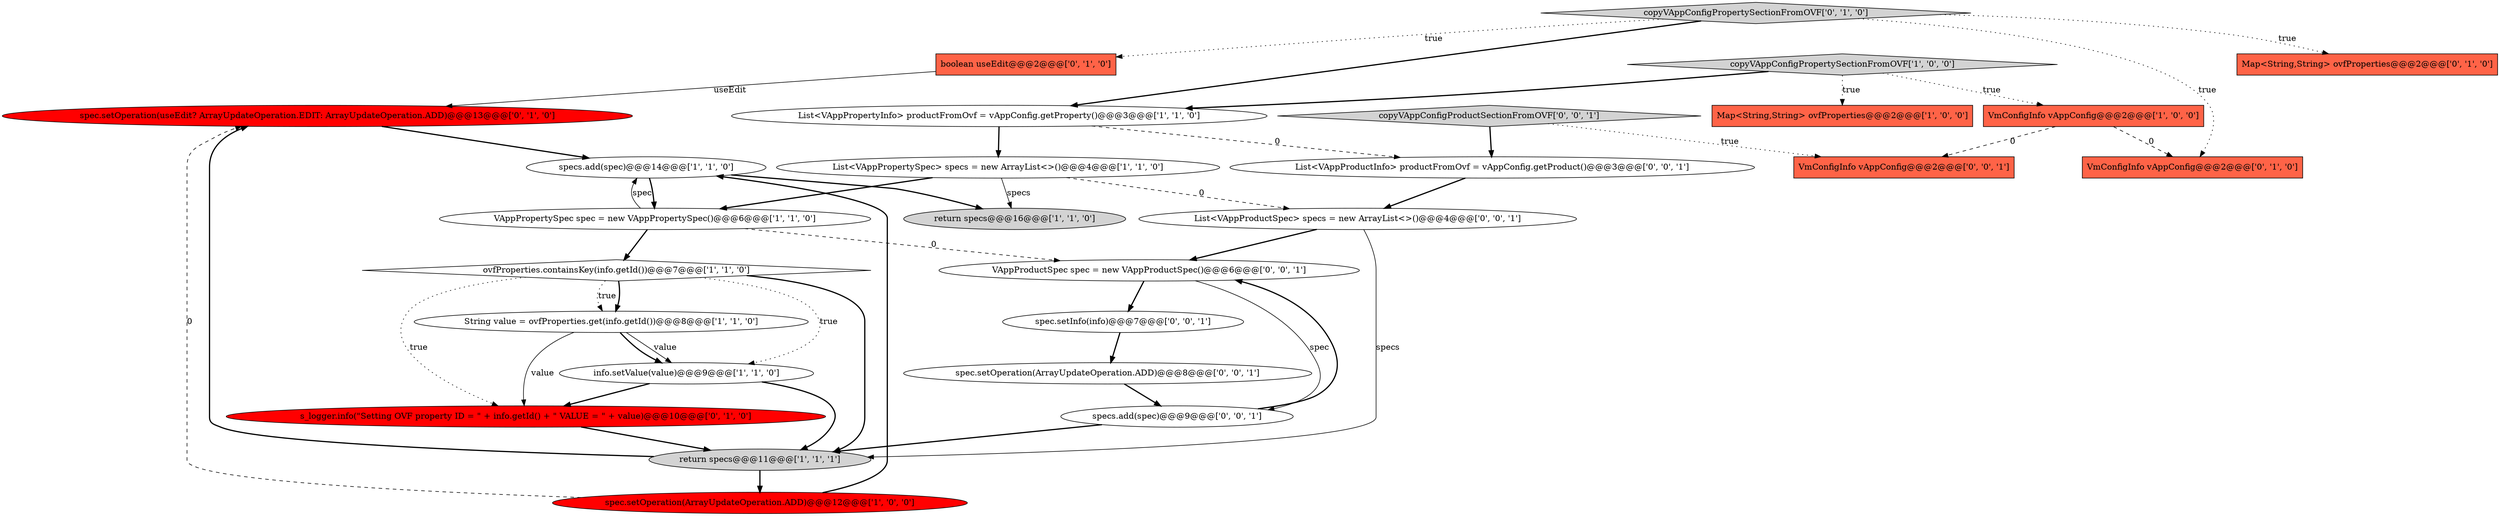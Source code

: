 digraph {
13 [style = filled, label = "boolean useEdit@@@2@@@['0', '1', '0']", fillcolor = tomato, shape = box image = "AAA0AAABBB2BBB"];
16 [style = filled, label = "VmConfigInfo vAppConfig@@@2@@@['0', '1', '0']", fillcolor = tomato, shape = box image = "AAA1AAABBB2BBB"];
17 [style = filled, label = "copyVAppConfigPropertySectionFromOVF['0', '1', '0']", fillcolor = lightgray, shape = diamond image = "AAA0AAABBB2BBB"];
5 [style = filled, label = "List<VAppPropertySpec> specs = new ArrayList<>()@@@4@@@['1', '1', '0']", fillcolor = white, shape = ellipse image = "AAA0AAABBB1BBB"];
11 [style = filled, label = "ovfProperties.containsKey(info.getId())@@@7@@@['1', '1', '0']", fillcolor = white, shape = diamond image = "AAA0AAABBB1BBB"];
20 [style = filled, label = "VAppProductSpec spec = new VAppProductSpec()@@@6@@@['0', '0', '1']", fillcolor = white, shape = ellipse image = "AAA0AAABBB3BBB"];
22 [style = filled, label = "specs.add(spec)@@@9@@@['0', '0', '1']", fillcolor = white, shape = ellipse image = "AAA0AAABBB3BBB"];
7 [style = filled, label = "specs.add(spec)@@@14@@@['1', '1', '0']", fillcolor = white, shape = ellipse image = "AAA0AAABBB1BBB"];
26 [style = filled, label = "copyVAppConfigProductSectionFromOVF['0', '0', '1']", fillcolor = lightgray, shape = diamond image = "AAA0AAABBB3BBB"];
10 [style = filled, label = "return specs@@@16@@@['1', '1', '0']", fillcolor = lightgray, shape = ellipse image = "AAA0AAABBB1BBB"];
18 [style = filled, label = "spec.setOperation(useEdit? ArrayUpdateOperation.EDIT: ArrayUpdateOperation.ADD)@@@13@@@['0', '1', '0']", fillcolor = red, shape = ellipse image = "AAA1AAABBB2BBB"];
6 [style = filled, label = "String value = ovfProperties.get(info.getId())@@@8@@@['1', '1', '0']", fillcolor = white, shape = ellipse image = "AAA0AAABBB1BBB"];
12 [style = filled, label = "return specs@@@11@@@['1', '1', '1']", fillcolor = lightgray, shape = ellipse image = "AAA0AAABBB1BBB"];
9 [style = filled, label = "VAppPropertySpec spec = new VAppPropertySpec()@@@6@@@['1', '1', '0']", fillcolor = white, shape = ellipse image = "AAA0AAABBB1BBB"];
24 [style = filled, label = "spec.setInfo(info)@@@7@@@['0', '0', '1']", fillcolor = white, shape = ellipse image = "AAA0AAABBB3BBB"];
19 [style = filled, label = "VmConfigInfo vAppConfig@@@2@@@['0', '0', '1']", fillcolor = tomato, shape = box image = "AAA0AAABBB3BBB"];
2 [style = filled, label = "info.setValue(value)@@@9@@@['1', '1', '0']", fillcolor = white, shape = ellipse image = "AAA0AAABBB1BBB"];
0 [style = filled, label = "copyVAppConfigPropertySectionFromOVF['1', '0', '0']", fillcolor = lightgray, shape = diamond image = "AAA0AAABBB1BBB"];
4 [style = filled, label = "spec.setOperation(ArrayUpdateOperation.ADD)@@@12@@@['1', '0', '0']", fillcolor = red, shape = ellipse image = "AAA1AAABBB1BBB"];
3 [style = filled, label = "List<VAppPropertyInfo> productFromOvf = vAppConfig.getProperty()@@@3@@@['1', '1', '0']", fillcolor = white, shape = ellipse image = "AAA0AAABBB1BBB"];
1 [style = filled, label = "Map<String,String> ovfProperties@@@2@@@['1', '0', '0']", fillcolor = tomato, shape = box image = "AAA0AAABBB1BBB"];
25 [style = filled, label = "List<VAppProductInfo> productFromOvf = vAppConfig.getProduct()@@@3@@@['0', '0', '1']", fillcolor = white, shape = ellipse image = "AAA0AAABBB3BBB"];
15 [style = filled, label = "s_logger.info(\"Setting OVF property ID = \" + info.getId() + \" VALUE = \" + value)@@@10@@@['0', '1', '0']", fillcolor = red, shape = ellipse image = "AAA1AAABBB2BBB"];
23 [style = filled, label = "List<VAppProductSpec> specs = new ArrayList<>()@@@4@@@['0', '0', '1']", fillcolor = white, shape = ellipse image = "AAA0AAABBB3BBB"];
8 [style = filled, label = "VmConfigInfo vAppConfig@@@2@@@['1', '0', '0']", fillcolor = tomato, shape = box image = "AAA1AAABBB1BBB"];
21 [style = filled, label = "spec.setOperation(ArrayUpdateOperation.ADD)@@@8@@@['0', '0', '1']", fillcolor = white, shape = ellipse image = "AAA0AAABBB3BBB"];
14 [style = filled, label = "Map<String,String> ovfProperties@@@2@@@['0', '1', '0']", fillcolor = tomato, shape = box image = "AAA0AAABBB2BBB"];
0->3 [style = bold, label=""];
4->18 [style = dashed, label="0"];
8->19 [style = dashed, label="0"];
9->20 [style = dashed, label="0"];
6->2 [style = solid, label="value"];
23->20 [style = bold, label=""];
5->10 [style = solid, label="specs"];
8->16 [style = dashed, label="0"];
9->11 [style = bold, label=""];
5->9 [style = bold, label=""];
7->10 [style = bold, label=""];
20->22 [style = solid, label="spec"];
25->23 [style = bold, label=""];
5->23 [style = dashed, label="0"];
13->18 [style = solid, label="useEdit"];
6->15 [style = solid, label="value"];
11->6 [style = bold, label=""];
26->25 [style = bold, label=""];
17->14 [style = dotted, label="true"];
26->19 [style = dotted, label="true"];
11->12 [style = bold, label=""];
4->7 [style = bold, label=""];
2->12 [style = bold, label=""];
9->7 [style = solid, label="spec"];
6->2 [style = bold, label=""];
17->16 [style = dotted, label="true"];
0->8 [style = dotted, label="true"];
7->9 [style = bold, label=""];
3->5 [style = bold, label=""];
11->2 [style = dotted, label="true"];
12->4 [style = bold, label=""];
24->21 [style = bold, label=""];
22->20 [style = bold, label=""];
21->22 [style = bold, label=""];
23->12 [style = solid, label="specs"];
11->6 [style = dotted, label="true"];
22->12 [style = bold, label=""];
2->15 [style = bold, label=""];
12->18 [style = bold, label=""];
17->3 [style = bold, label=""];
15->12 [style = bold, label=""];
18->7 [style = bold, label=""];
20->24 [style = bold, label=""];
11->15 [style = dotted, label="true"];
17->13 [style = dotted, label="true"];
0->1 [style = dotted, label="true"];
3->25 [style = dashed, label="0"];
}
